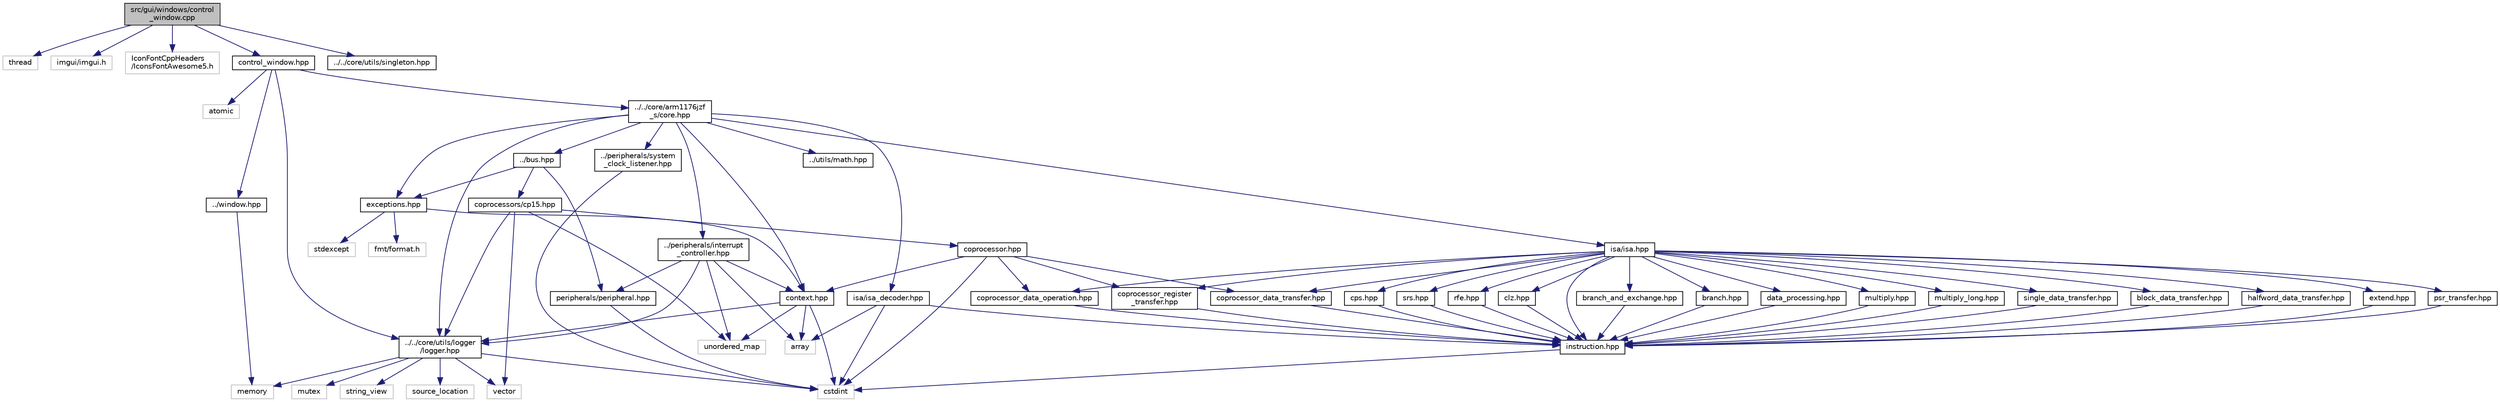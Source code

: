 digraph "src/gui/windows/control_window.cpp"
{
 // LATEX_PDF_SIZE
  bgcolor="transparent";
  edge [fontname="Helvetica",fontsize="10",labelfontname="Helvetica",labelfontsize="10"];
  node [fontname="Helvetica",fontsize="10",shape=record];
  Node1 [label="src/gui/windows/control\l_window.cpp",height=0.2,width=0.4,color="black", fillcolor="grey75", style="filled", fontcolor="black",tooltip=" "];
  Node1 -> Node2 [color="midnightblue",fontsize="10",style="solid",fontname="Helvetica"];
  Node2 [label="thread",height=0.2,width=0.4,color="grey75",tooltip=" "];
  Node1 -> Node3 [color="midnightblue",fontsize="10",style="solid",fontname="Helvetica"];
  Node3 [label="imgui/imgui.h",height=0.2,width=0.4,color="grey75",tooltip=" "];
  Node1 -> Node4 [color="midnightblue",fontsize="10",style="solid",fontname="Helvetica"];
  Node4 [label="IconFontCppHeaders\l/IconsFontAwesome5.h",height=0.2,width=0.4,color="grey75",tooltip=" "];
  Node1 -> Node5 [color="midnightblue",fontsize="10",style="solid",fontname="Helvetica"];
  Node5 [label="control_window.hpp",height=0.2,width=0.4,color="black",URL="$control__window_8hpp.html",tooltip=" "];
  Node5 -> Node6 [color="midnightblue",fontsize="10",style="solid",fontname="Helvetica"];
  Node6 [label="atomic",height=0.2,width=0.4,color="grey75",tooltip=" "];
  Node5 -> Node7 [color="midnightblue",fontsize="10",style="solid",fontname="Helvetica"];
  Node7 [label="../window.hpp",height=0.2,width=0.4,color="black",URL="$window_8hpp.html",tooltip=" "];
  Node7 -> Node8 [color="midnightblue",fontsize="10",style="solid",fontname="Helvetica"];
  Node8 [label="memory",height=0.2,width=0.4,color="grey75",tooltip=" "];
  Node5 -> Node9 [color="midnightblue",fontsize="10",style="solid",fontname="Helvetica"];
  Node9 [label="../../core/utils/logger\l/logger.hpp",height=0.2,width=0.4,color="black",URL="$logger_8hpp.html",tooltip=" "];
  Node9 -> Node10 [color="midnightblue",fontsize="10",style="solid",fontname="Helvetica"];
  Node10 [label="mutex",height=0.2,width=0.4,color="grey75",tooltip=" "];
  Node9 -> Node11 [color="midnightblue",fontsize="10",style="solid",fontname="Helvetica"];
  Node11 [label="vector",height=0.2,width=0.4,color="grey75",tooltip=" "];
  Node9 -> Node8 [color="midnightblue",fontsize="10",style="solid",fontname="Helvetica"];
  Node9 -> Node12 [color="midnightblue",fontsize="10",style="solid",fontname="Helvetica"];
  Node12 [label="cstdint",height=0.2,width=0.4,color="grey75",tooltip=" "];
  Node9 -> Node13 [color="midnightblue",fontsize="10",style="solid",fontname="Helvetica"];
  Node13 [label="string_view",height=0.2,width=0.4,color="grey75",tooltip=" "];
  Node9 -> Node14 [color="midnightblue",fontsize="10",style="solid",fontname="Helvetica"];
  Node14 [label="source_location",height=0.2,width=0.4,color="grey75",tooltip=" "];
  Node5 -> Node15 [color="midnightblue",fontsize="10",style="solid",fontname="Helvetica"];
  Node15 [label="../../core/arm1176jzf\l_s/core.hpp",height=0.2,width=0.4,color="black",URL="$core_8hpp.html",tooltip="This file defines a class that represents a CPU core (arm1176jzf_s)."];
  Node15 -> Node16 [color="midnightblue",fontsize="10",style="solid",fontname="Helvetica"];
  Node16 [label="context.hpp",height=0.2,width=0.4,color="black",URL="$context_8hpp.html",tooltip=" "];
  Node16 -> Node17 [color="midnightblue",fontsize="10",style="solid",fontname="Helvetica"];
  Node17 [label="array",height=0.2,width=0.4,color="grey75",tooltip=" "];
  Node16 -> Node12 [color="midnightblue",fontsize="10",style="solid",fontname="Helvetica"];
  Node16 -> Node18 [color="midnightblue",fontsize="10",style="solid",fontname="Helvetica"];
  Node18 [label="unordered_map",height=0.2,width=0.4,color="grey75",tooltip=" "];
  Node16 -> Node9 [color="midnightblue",fontsize="10",style="solid",fontname="Helvetica"];
  Node15 -> Node19 [color="midnightblue",fontsize="10",style="solid",fontname="Helvetica"];
  Node19 [label="exceptions.hpp",height=0.2,width=0.4,color="black",URL="$exceptions_8hpp.html",tooltip=" "];
  Node19 -> Node20 [color="midnightblue",fontsize="10",style="solid",fontname="Helvetica"];
  Node20 [label="stdexcept",height=0.2,width=0.4,color="grey75",tooltip=" "];
  Node19 -> Node21 [color="midnightblue",fontsize="10",style="solid",fontname="Helvetica"];
  Node21 [label="fmt/format.h",height=0.2,width=0.4,color="grey75",tooltip=" "];
  Node19 -> Node16 [color="midnightblue",fontsize="10",style="solid",fontname="Helvetica"];
  Node15 -> Node22 [color="midnightblue",fontsize="10",style="solid",fontname="Helvetica"];
  Node22 [label="isa/isa.hpp",height=0.2,width=0.4,color="black",URL="$isa_8hpp.html",tooltip=" "];
  Node22 -> Node23 [color="midnightblue",fontsize="10",style="solid",fontname="Helvetica"];
  Node23 [label="instruction.hpp",height=0.2,width=0.4,color="black",URL="$instruction_8hpp.html",tooltip=" "];
  Node23 -> Node12 [color="midnightblue",fontsize="10",style="solid",fontname="Helvetica"];
  Node22 -> Node24 [color="midnightblue",fontsize="10",style="solid",fontname="Helvetica"];
  Node24 [label="branch_and_exchange.hpp",height=0.2,width=0.4,color="black",URL="$branch__and__exchange_8hpp.html",tooltip=" "];
  Node24 -> Node23 [color="midnightblue",fontsize="10",style="solid",fontname="Helvetica"];
  Node22 -> Node25 [color="midnightblue",fontsize="10",style="solid",fontname="Helvetica"];
  Node25 [label="branch.hpp",height=0.2,width=0.4,color="black",URL="$branch_8hpp.html",tooltip=" "];
  Node25 -> Node23 [color="midnightblue",fontsize="10",style="solid",fontname="Helvetica"];
  Node22 -> Node26 [color="midnightblue",fontsize="10",style="solid",fontname="Helvetica"];
  Node26 [label="data_processing.hpp",height=0.2,width=0.4,color="black",URL="$data__processing_8hpp.html",tooltip=" "];
  Node26 -> Node23 [color="midnightblue",fontsize="10",style="solid",fontname="Helvetica"];
  Node22 -> Node27 [color="midnightblue",fontsize="10",style="solid",fontname="Helvetica"];
  Node27 [label="multiply.hpp",height=0.2,width=0.4,color="black",URL="$multiply_8hpp.html",tooltip=" "];
  Node27 -> Node23 [color="midnightblue",fontsize="10",style="solid",fontname="Helvetica"];
  Node22 -> Node28 [color="midnightblue",fontsize="10",style="solid",fontname="Helvetica"];
  Node28 [label="multiply_long.hpp",height=0.2,width=0.4,color="black",URL="$multiply__long_8hpp.html",tooltip=" "];
  Node28 -> Node23 [color="midnightblue",fontsize="10",style="solid",fontname="Helvetica"];
  Node22 -> Node29 [color="midnightblue",fontsize="10",style="solid",fontname="Helvetica"];
  Node29 [label="single_data_transfer.hpp",height=0.2,width=0.4,color="black",URL="$single__data__transfer_8hpp.html",tooltip=" "];
  Node29 -> Node23 [color="midnightblue",fontsize="10",style="solid",fontname="Helvetica"];
  Node22 -> Node30 [color="midnightblue",fontsize="10",style="solid",fontname="Helvetica"];
  Node30 [label="block_data_transfer.hpp",height=0.2,width=0.4,color="black",URL="$block__data__transfer_8hpp.html",tooltip=" "];
  Node30 -> Node23 [color="midnightblue",fontsize="10",style="solid",fontname="Helvetica"];
  Node22 -> Node31 [color="midnightblue",fontsize="10",style="solid",fontname="Helvetica"];
  Node31 [label="halfword_data_transfer.hpp",height=0.2,width=0.4,color="black",URL="$halfword__data__transfer_8hpp.html",tooltip=" "];
  Node31 -> Node23 [color="midnightblue",fontsize="10",style="solid",fontname="Helvetica"];
  Node22 -> Node32 [color="midnightblue",fontsize="10",style="solid",fontname="Helvetica"];
  Node32 [label="extend.hpp",height=0.2,width=0.4,color="black",URL="$extend_8hpp.html",tooltip=" "];
  Node32 -> Node23 [color="midnightblue",fontsize="10",style="solid",fontname="Helvetica"];
  Node22 -> Node33 [color="midnightblue",fontsize="10",style="solid",fontname="Helvetica"];
  Node33 [label="psr_transfer.hpp",height=0.2,width=0.4,color="black",URL="$psr__transfer_8hpp.html",tooltip=" "];
  Node33 -> Node23 [color="midnightblue",fontsize="10",style="solid",fontname="Helvetica"];
  Node22 -> Node34 [color="midnightblue",fontsize="10",style="solid",fontname="Helvetica"];
  Node34 [label="cps.hpp",height=0.2,width=0.4,color="black",URL="$cps_8hpp.html",tooltip=" "];
  Node34 -> Node23 [color="midnightblue",fontsize="10",style="solid",fontname="Helvetica"];
  Node22 -> Node35 [color="midnightblue",fontsize="10",style="solid",fontname="Helvetica"];
  Node35 [label="coprocessor_register\l_transfer.hpp",height=0.2,width=0.4,color="black",URL="$coprocessor__register__transfer_8hpp.html",tooltip=" "];
  Node35 -> Node23 [color="midnightblue",fontsize="10",style="solid",fontname="Helvetica"];
  Node22 -> Node36 [color="midnightblue",fontsize="10",style="solid",fontname="Helvetica"];
  Node36 [label="coprocessor_data_transfer.hpp",height=0.2,width=0.4,color="black",URL="$coprocessor__data__transfer_8hpp.html",tooltip=" "];
  Node36 -> Node23 [color="midnightblue",fontsize="10",style="solid",fontname="Helvetica"];
  Node22 -> Node37 [color="midnightblue",fontsize="10",style="solid",fontname="Helvetica"];
  Node37 [label="coprocessor_data_operation.hpp",height=0.2,width=0.4,color="black",URL="$coprocessor__data__operation_8hpp.html",tooltip=" "];
  Node37 -> Node23 [color="midnightblue",fontsize="10",style="solid",fontname="Helvetica"];
  Node22 -> Node38 [color="midnightblue",fontsize="10",style="solid",fontname="Helvetica"];
  Node38 [label="srs.hpp",height=0.2,width=0.4,color="black",URL="$srs_8hpp.html",tooltip=" "];
  Node38 -> Node23 [color="midnightblue",fontsize="10",style="solid",fontname="Helvetica"];
  Node22 -> Node39 [color="midnightblue",fontsize="10",style="solid",fontname="Helvetica"];
  Node39 [label="rfe.hpp",height=0.2,width=0.4,color="black",URL="$rfe_8hpp.html",tooltip=" "];
  Node39 -> Node23 [color="midnightblue",fontsize="10",style="solid",fontname="Helvetica"];
  Node22 -> Node40 [color="midnightblue",fontsize="10",style="solid",fontname="Helvetica"];
  Node40 [label="clz.hpp",height=0.2,width=0.4,color="black",URL="$clz_8hpp.html",tooltip=" "];
  Node40 -> Node23 [color="midnightblue",fontsize="10",style="solid",fontname="Helvetica"];
  Node15 -> Node41 [color="midnightblue",fontsize="10",style="solid",fontname="Helvetica"];
  Node41 [label="isa/isa_decoder.hpp",height=0.2,width=0.4,color="black",URL="$isa__decoder_8hpp.html",tooltip=" "];
  Node41 -> Node17 [color="midnightblue",fontsize="10",style="solid",fontname="Helvetica"];
  Node41 -> Node12 [color="midnightblue",fontsize="10",style="solid",fontname="Helvetica"];
  Node41 -> Node23 [color="midnightblue",fontsize="10",style="solid",fontname="Helvetica"];
  Node15 -> Node42 [color="midnightblue",fontsize="10",style="solid",fontname="Helvetica"];
  Node42 [label="../bus.hpp",height=0.2,width=0.4,color="black",URL="$bus_8hpp.html",tooltip="This file defines an interface the CPU uses to access different memory-mapped peripherals."];
  Node42 -> Node43 [color="midnightblue",fontsize="10",style="solid",fontname="Helvetica"];
  Node43 [label="coprocessors/cp15.hpp",height=0.2,width=0.4,color="black",URL="$cp15_8hpp.html",tooltip=" "];
  Node43 -> Node11 [color="midnightblue",fontsize="10",style="solid",fontname="Helvetica"];
  Node43 -> Node18 [color="midnightblue",fontsize="10",style="solid",fontname="Helvetica"];
  Node43 -> Node44 [color="midnightblue",fontsize="10",style="solid",fontname="Helvetica"];
  Node44 [label="coprocessor.hpp",height=0.2,width=0.4,color="black",URL="$coprocessor_8hpp.html",tooltip=" "];
  Node44 -> Node12 [color="midnightblue",fontsize="10",style="solid",fontname="Helvetica"];
  Node44 -> Node16 [color="midnightblue",fontsize="10",style="solid",fontname="Helvetica"];
  Node44 -> Node35 [color="midnightblue",fontsize="10",style="solid",fontname="Helvetica"];
  Node44 -> Node36 [color="midnightblue",fontsize="10",style="solid",fontname="Helvetica"];
  Node44 -> Node37 [color="midnightblue",fontsize="10",style="solid",fontname="Helvetica"];
  Node43 -> Node9 [color="midnightblue",fontsize="10",style="solid",fontname="Helvetica"];
  Node42 -> Node45 [color="midnightblue",fontsize="10",style="solid",fontname="Helvetica"];
  Node45 [label="peripherals/peripheral.hpp",height=0.2,width=0.4,color="black",URL="$peripheral_8hpp.html",tooltip=" "];
  Node45 -> Node12 [color="midnightblue",fontsize="10",style="solid",fontname="Helvetica"];
  Node42 -> Node19 [color="midnightblue",fontsize="10",style="solid",fontname="Helvetica"];
  Node15 -> Node46 [color="midnightblue",fontsize="10",style="solid",fontname="Helvetica"];
  Node46 [label="../utils/math.hpp",height=0.2,width=0.4,color="black",URL="$math_8hpp.html",tooltip="This file defines and implements a variety of handy helper functions that are used throughout the pro..."];
  Node15 -> Node9 [color="midnightblue",fontsize="10",style="solid",fontname="Helvetica"];
  Node15 -> Node47 [color="midnightblue",fontsize="10",style="solid",fontname="Helvetica"];
  Node47 [label="../peripherals/interrupt\l_controller.hpp",height=0.2,width=0.4,color="black",URL="$interrupt__controller_8hpp.html",tooltip=" "];
  Node47 -> Node17 [color="midnightblue",fontsize="10",style="solid",fontname="Helvetica"];
  Node47 -> Node18 [color="midnightblue",fontsize="10",style="solid",fontname="Helvetica"];
  Node47 -> Node45 [color="midnightblue",fontsize="10",style="solid",fontname="Helvetica"];
  Node47 -> Node16 [color="midnightblue",fontsize="10",style="solid",fontname="Helvetica"];
  Node47 -> Node9 [color="midnightblue",fontsize="10",style="solid",fontname="Helvetica"];
  Node15 -> Node48 [color="midnightblue",fontsize="10",style="solid",fontname="Helvetica"];
  Node48 [label="../peripherals/system\l_clock_listener.hpp",height=0.2,width=0.4,color="black",URL="$system__clock__listener_8hpp.html",tooltip=" "];
  Node48 -> Node12 [color="midnightblue",fontsize="10",style="solid",fontname="Helvetica"];
  Node1 -> Node49 [color="midnightblue",fontsize="10",style="solid",fontname="Helvetica"];
  Node49 [label="../../core/utils/singleton.hpp",height=0.2,width=0.4,color="black",URL="$singleton_8hpp.html",tooltip="This file defines and implements a generic class that is used to treat other classes as singletons."];
}
